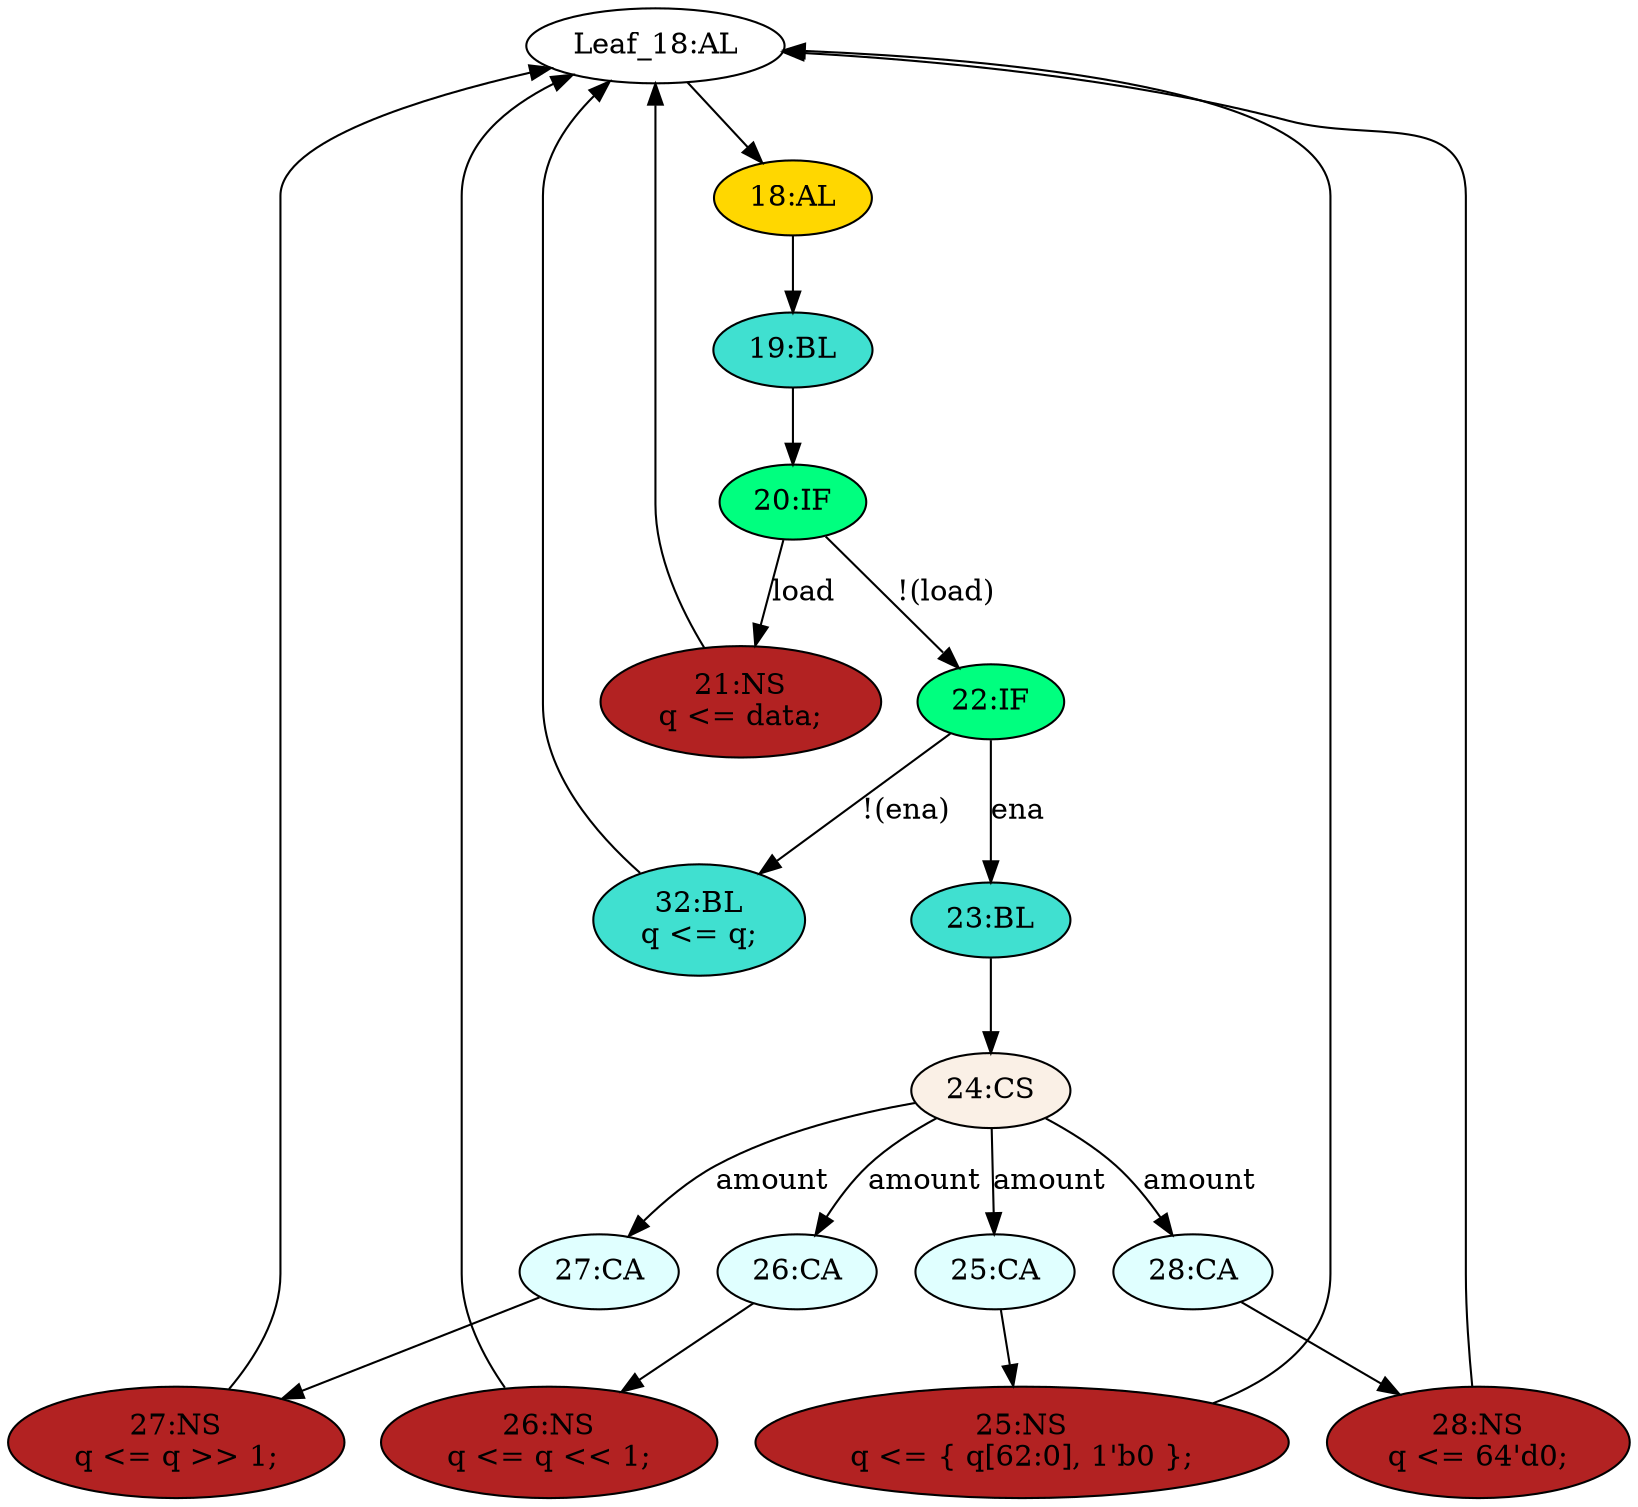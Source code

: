strict digraph "compose( ,  )" {
	node [label="\N"];
	"Leaf_18:AL"	[def_var="['q']",
		label="Leaf_18:AL"];
	"18:AL"	[ast="<pyverilog.vparser.ast.Always object at 0x7fecd55b71d0>",
		clk_sens=True,
		fillcolor=gold,
		label="18:AL",
		sens="['clk']",
		statements="[]",
		style=filled,
		typ=Always,
		use_var="['load', 'ena', 'amount', 'data', 'q']"];
	"Leaf_18:AL" -> "18:AL";
	"32:BL"	[ast="<pyverilog.vparser.ast.Block object at 0x7fecd55c6510>",
		fillcolor=turquoise,
		label="32:BL
q <= q;",
		statements="[<pyverilog.vparser.ast.NonblockingSubstitution object at 0x7fecd55c6550>]",
		style=filled,
		typ=Block];
	"32:BL" -> "Leaf_18:AL"	[cond="[]",
		lineno=None];
	"24:CS"	[ast="<pyverilog.vparser.ast.CaseStatement object at 0x7fecd591ee50>",
		fillcolor=linen,
		label="24:CS",
		statements="[]",
		style=filled,
		typ=CaseStatement];
	"27:CA"	[ast="<pyverilog.vparser.ast.Case object at 0x7fecd55a6f50>",
		fillcolor=lightcyan,
		label="27:CA",
		statements="[]",
		style=filled,
		typ=Case];
	"24:CS" -> "27:CA"	[cond="['amount']",
		label=amount,
		lineno=24];
	"26:CA"	[ast="<pyverilog.vparser.ast.Case object at 0x7fecd55a6750>",
		fillcolor=lightcyan,
		label="26:CA",
		statements="[]",
		style=filled,
		typ=Case];
	"24:CS" -> "26:CA"	[cond="['amount']",
		label=amount,
		lineno=24];
	"25:CA"	[ast="<pyverilog.vparser.ast.Case object at 0x7fecd55b1390>",
		fillcolor=lightcyan,
		label="25:CA",
		statements="[]",
		style=filled,
		typ=Case];
	"24:CS" -> "25:CA"	[cond="['amount']",
		label=amount,
		lineno=24];
	"28:CA"	[ast="<pyverilog.vparser.ast.Case object at 0x7fecd58607d0>",
		fillcolor=lightcyan,
		label="28:CA",
		statements="[]",
		style=filled,
		typ=Case];
	"24:CS" -> "28:CA"	[cond="['amount']",
		label=amount,
		lineno=24];
	"26:NS"	[ast="<pyverilog.vparser.ast.NonblockingSubstitution object at 0x7fecd55a6350>",
		fillcolor=firebrick,
		label="26:NS
q <= q << 1;",
		statements="[<pyverilog.vparser.ast.NonblockingSubstitution object at 0x7fecd55a6350>]",
		style=filled,
		typ=NonblockingSubstitution];
	"26:NS" -> "Leaf_18:AL"	[cond="[]",
		lineno=None];
	"19:BL"	[ast="<pyverilog.vparser.ast.Block object at 0x7fecd55a3d10>",
		fillcolor=turquoise,
		label="19:BL",
		statements="[]",
		style=filled,
		typ=Block];
	"18:AL" -> "19:BL"	[cond="[]",
		lineno=None];
	"27:NS"	[ast="<pyverilog.vparser.ast.NonblockingSubstitution object at 0x7fecd5860fd0>",
		fillcolor=firebrick,
		label="27:NS
q <= q >> 1;",
		statements="[<pyverilog.vparser.ast.NonblockingSubstitution object at 0x7fecd5860fd0>]",
		style=filled,
		typ=NonblockingSubstitution];
	"27:CA" -> "27:NS"	[cond="[]",
		lineno=None];
	"20:IF"	[ast="<pyverilog.vparser.ast.IfStatement object at 0x7fecd55a3e10>",
		fillcolor=springgreen,
		label="20:IF",
		statements="[]",
		style=filled,
		typ=IfStatement];
	"19:BL" -> "20:IF"	[cond="[]",
		lineno=None];
	"22:IF"	[ast="<pyverilog.vparser.ast.IfStatement object at 0x7fecd5860890>",
		fillcolor=springgreen,
		label="22:IF",
		statements="[]",
		style=filled,
		typ=IfStatement];
	"20:IF" -> "22:IF"	[cond="['load']",
		label="!(load)",
		lineno=20];
	"21:NS"	[ast="<pyverilog.vparser.ast.NonblockingSubstitution object at 0x7fecd55a3610>",
		fillcolor=firebrick,
		label="21:NS
q <= data;",
		statements="[<pyverilog.vparser.ast.NonblockingSubstitution object at 0x7fecd55a3610>]",
		style=filled,
		typ=NonblockingSubstitution];
	"20:IF" -> "21:NS"	[cond="['load']",
		label=load,
		lineno=20];
	"25:NS"	[ast="<pyverilog.vparser.ast.NonblockingSubstitution object at 0x7fecd55bdd10>",
		fillcolor=firebrick,
		label="25:NS
q <= { q[62:0], 1'b0 };",
		statements="[<pyverilog.vparser.ast.NonblockingSubstitution object at 0x7fecd55bdd10>]",
		style=filled,
		typ=NonblockingSubstitution];
	"25:NS" -> "Leaf_18:AL"	[cond="[]",
		lineno=None];
	"23:BL"	[ast="<pyverilog.vparser.ast.Block object at 0x7fecd554e290>",
		fillcolor=turquoise,
		label="23:BL",
		statements="[]",
		style=filled,
		typ=Block];
	"23:BL" -> "24:CS"	[cond="[]",
		lineno=None];
	"28:NS"	[ast="<pyverilog.vparser.ast.NonblockingSubstitution object at 0x7fecd5860810>",
		fillcolor=firebrick,
		label="28:NS
q <= 64'd0;",
		statements="[<pyverilog.vparser.ast.NonblockingSubstitution object at 0x7fecd5860810>]",
		style=filled,
		typ=NonblockingSubstitution];
	"28:NS" -> "Leaf_18:AL"	[cond="[]",
		lineno=None];
	"27:NS" -> "Leaf_18:AL"	[cond="[]",
		lineno=None];
	"22:IF" -> "32:BL"	[cond="['ena']",
		label="!(ena)",
		lineno=22];
	"22:IF" -> "23:BL"	[cond="['ena']",
		label=ena,
		lineno=22];
	"26:CA" -> "26:NS"	[cond="[]",
		lineno=None];
	"25:CA" -> "25:NS"	[cond="[]",
		lineno=None];
	"28:CA" -> "28:NS"	[cond="[]",
		lineno=None];
	"21:NS" -> "Leaf_18:AL"	[cond="[]",
		lineno=None];
}
